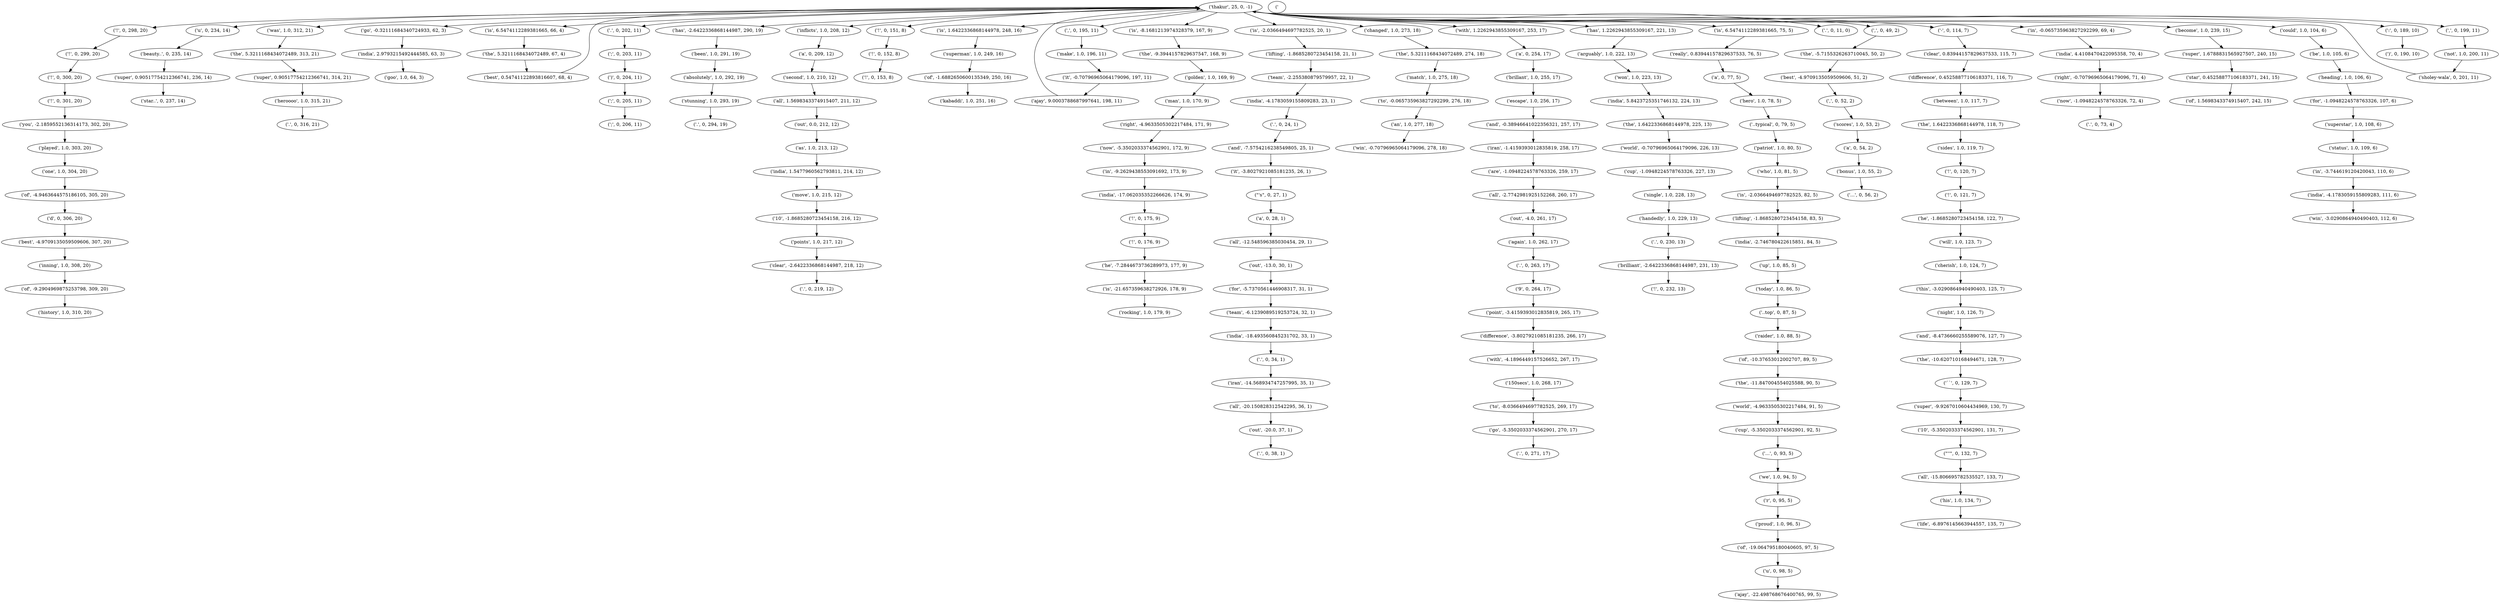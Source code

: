 strict digraph "" {
"('kabaddi', 1.0, 251, 16)";
"('!', 0, 298, 20)";
"('!', 0, 152, 8)";
"('u', 0, 98, 5)";
"('..top', 0, 87, 5)";
"('heading', 1.0, 106, 6)";
"('10', -1.8685280723454158, 216, 12)";
"('now', -5.3502033374562901, 172, 9)";
"('...', 0, 56, 2)";
"('u', 0, 234, 14)";
"('go', -0.32111684340724933, 62, 3)";
"('was', 1.0, 312, 21)";
"('played', 1.0, 303, 20)";
"('``', 0, 129, 7)";
"('!', 0, 175, 9)";
"('all', -2.7742981925152268, 260, 17)";
"('life', -6.8976145663944557, 135, 7)";
"('.', 0, 73, 4)";
"('best', -4.9709135059509606, 307, 20)";
"('of', -9.2904969875253798, 309, 20)";
"('are', -1.0948224578763326, 259, 17)";
"('.', 0, 202, 11)";
"('team', -6.1239089519253724, 32, 1)";
"('lifting', -1.8685280723454158, 83, 5)";
"('!', 0, 299, 20)";
"('ajay', 9.0003788687997641, 198, 11)";
"('history', 1.0, 310, 20)";
"('stunning', 1.0, 293, 19)";
"('world', -0.70796965064179096, 226, 13)";
"('inning', 1.0, 308, 20)";
"('india', 1.5477960562793811, 214, 12)";
"(\"''\", 0, 132, 7)";
"('india', -17.062035352266626, 174, 9)";
"('goo', 1.0, 64, 3)";
"('for', -1.0948224578763326, 107, 6)";
"('has', -2.6422336868144987, 290, 19)";
"('move', 1.0, 215, 12)";
"('win', -3.0290864940490403, 112, 6)";
"('super', 0.90517754212366741, 314, 21)";
"('scores', 1.0, 53, 2)";
"('india', 4.4108470422095358, 70, 4)";
"('arguably', 1.0, 222, 13)";
"('in', -3.744619120420043, 110, 6)";
"(\"'s\", 0, 27, 1)";
"('india', -4.1783059155809283, 23, 1)";
"('rocking', 1.0, 179, 9)";
"('.', 0, 271, 17)";
"('!', 0, 151, 8)";
"('for', -5.7370561446908317, 31, 1)";
"('cup', -5.3502033374562901, 92, 5)";
"('beauty..', 0, 235, 14)";
"('difference', -3.8027921085181235, 266, 17)";
"('";
"('super', 1.6788831565927507, 240, 15)";
"('this', -3.0290864940490403, 125, 7)";
"('the', 5.3211168434072489, 274, 18)";
"('is', 6.5474112289381665, 66, 4)";
"('inflicts', 1.0, 208, 12)";
"('is', 1.6422336868144978, 248, 16)";
"('.', 0, 34, 1)";
"('out', -4.0, 261, 17)";
"('between', 1.0, 117, 7)";
"('team', -2.255380879579957, 22, 1)";
"('cup', -1.0948224578763326, 227, 13)";
"('is', -2.0366494697782525, 82, 5)";
"('his', 1.0, 134, 7)";
"('out', -20.0, 37, 1)";
"('of', -10.37653012002707, 89, 5)";
"('.', 0, 263, 17)";
"('the', -5.7155326263710045, 50, 2)";
"('golden', 1.0, 169, 9)";
"('best', -4.9709135059509606, 51, 2)";
"('second', 1.0, 210, 12)";
"('the', 5.3211168434072489, 67, 4)";
"(',', 0, 52, 2)";
"('.', 0, 219, 12)";
"('all', 1.5698343374915407, 211, 12)";
"('.', 0, 38, 1)";
"('an', 1.0, 277, 18)";
"(';', 0, 205, 11)";
"('lifting', -1.8685280723454158, 21, 1)";
"('a', 0, 77, 5)";
"('150secs', 1.0, 268, 17)";
"('d', 0, 306, 20)";
"('difference', 0.45258877106183371, 116, 7)";
"('be', 1.0, 105, 6)";
"('will', 1.0, 123, 7)";
"('and', -8.4736660255589076, 127, 7)";
"('is', -8.1681213974328379, 167, 9)";
"('out', 0.0, 212, 12)";
"('is', -2.0366494697782525, 20, 1)";
"('and', -0.38946641022356321, 257, 17)";
"('match', 1.0, 275, 18)";
"('india', 5.8423725351746132, 224, 13)";
"('points', 1.0, 217, 12)";
"('india', -18.493560845231702, 33, 1)";
"('man', 1.0, 170, 9)";
"('!', 0, 301, 20)";
"('.', 0, 24, 1)";
"('iran', -1.4159393012835819, 258, 17)";
"('status', 1.0, 109, 6)";
"('the', 1.6422336868144978, 225, 13)";
"('changed', 1.0, 273, 18)";
"('with', 1.2262943855309167, 253, 17)";
"('.', 0, 294, 19)";
"('best', 0.54741122893816607, 68, 4)";
"('!', 0, 121, 7)";
"('it', -0.70796965064179096, 197, 11)";
"('superstar', 1.0, 108, 6)";
"('the', -9.3944157829637547, 168, 9)";
"('been', 1.0, 291, 19)";
"('!', 0, 153, 8)";
"('a', 0, 54, 2)";
"('9', 0, 264, 17)";
"('up', 1.0, 85, 5)";
"(')', 0, 204, 11)";
"('cherish', 1.0, 124, 7)";
"('ajay', -22.498768676400765, 99, 5)";
"('!', 0, 232, 13)";
"('all', -15.806695782535527, 133, 7)";
"('brilliant', -2.6422336868144987, 231, 13)";
"('a', 0, 209, 12)";
"('today', 1.0, 86, 5)";
"('hero', 1.0, 78, 5)";
"('clear', 0.83944157829637533, 115, 7)";
"('go', -5.3502033374562901, 270, 17)";
"('to', -8.0366494697782525, 269, 17)";
"('heroooo', 1.0, 315, 21)";
"('all', -20.150828312542295, 36, 1)";
"('has', 1.2262943855309167, 221, 13)";
"('of', 1.5698343374915407, 242, 15)";
"('point', -3.4159393012835819, 265, 17)";
"('iran', -14.568934747257995, 35, 1)";
"('star..', 0, 237, 14)";
"('with', -4.1896449157526652, 267, 17)";
"('all', -12.548596385030454, 29, 1)";
"('is', 6.5474112289381665, 75, 5)";
"('super', 0.90517754212366741, 236, 14)";
"('raider', 1.0, 88, 5)";
"('clear', -2.6422336868144987, 218, 12)";
"('really', 0.83944157829637533, 76, 5)";
"('!', 0, 176, 9)";
"('proud', 1.0, 96, 5)";
"('single', 1.0, 228, 13)";
"('it', -3.8027921085181235, 26, 1)";
"('of', -1.6882650600135349, 250, 16)";
"('india', -4.1783059155809283, 111, 6)";
"('brillant', 1.0, 255, 17)";
"('india', 2.9793215492444585, 63, 3)";
"('night', 1.0, 126, 7)";
"('star', 0.45258877106183371, 241, 15)";
"('you', -2.1859552136314173, 302, 20)";
"('a', 0, 254, 17)";
"('!', 0, 300, 20)";
"('sides', 1.0, 119, 7)";
"('the', 1.6422336868144978, 118, 7)";
"('out', -13.0, 30, 1)";
"('again', 1.0, 262, 17)";
"('.', 0, 230, 13)";
"('to', -0.065735963827292299, 276, 18)";
"('he', -1.8685280723454158, 122, 7)";
"(',', 0, 49, 2)";
"('the', 5.3211168434072489, 313, 21)";
"('thakur', 25, 0, -1)";
"('.', 0, 11, 0)";
"('-', 0, 114, 7)";
"(';', 0, 206, 11)";
"('the', -11.847004554025588, 90, 5)";
"('is', -21.657359638272926, 178, 9)";
"('who', 1.0, 81, 5)";
"('he', -7.2844673736289973, 177, 9)";
"('we', 1.0, 94, 5)";
"('of', -4.9463644575186105, 305, 20)";
"('in', -0.065735963827292299, 69, 4)";
"('...', 0, 93, 5)";
"('of', -19.064795180040605, 97, 5)";
"('won', 1.0, 223, 13)";
"('super', -9.9267010604434969, 130, 7)";
"('handedly', 1.0, 229, 13)";
"('india', -2.746780422615851, 84, 5)";
"('sholey-wala', 0, 201, 11)";
"('become', 1.0, 239, 15)";
"('.', 0, 316, 21)";
"('..typical', 0, 79, 5)";
"('and', -7.5754216238549805, 25, 1)";
"('bonus', 1.0, 55, 2)";
"('make', 1.0, 196, 11)";
"(',', 0, 195, 11)";
"('right', -4.9633505302217484, 171, 9)";
"('one', 1.0, 304, 20)";
"('absolutely', 1.0, 292, 19)";
"('now', -1.0948224578763326, 72, 4)";
"('r', 0, 95, 5)";
"('patriot', 1.0, 80, 5)";
"('not', 1.0, 200, 11)";
"('win', -0.70796965064179096, 278, 18)";
"(',', 0, 199, 11)";
"(';', 0, 203, 11)";
"('as', 1.0, 213, 12)";
"('in', -9.2629438553091692, 173, 9)";
"('!', 0, 120, 7)";
"('a', 0, 28, 1)";
"('superman', 1.0, 249, 16)";
"('world', -4.9633505302217484, 91, 5)";
"('right', -0.70796965064179096, 71, 4)";
"('could', 1.0, 104, 6)";
"('the', -10.620710168494671, 128, 7)";
"('10', -5.3502033374562901, 131, 7)";
"('escape', 1.0, 256, 17)";
"(')', 0, 190, 10)";
"('!', 0, 298, 20)" -> "('!', 0, 299, 20)";
"('!', 0, 152, 8)" -> "('!', 0, 153, 8)";
"('u', 0, 98, 5)" -> "('ajay', -22.498768676400765, 99, 5)";
"('..top', 0, 87, 5)" -> "('raider', 1.0, 88, 5)";
"('heading', 1.0, 106, 6)" -> "('for', -1.0948224578763326, 107, 6)";
"('10', -1.8685280723454158, 216, 12)" -> "('points', 1.0, 217, 12)";
"('now', -5.3502033374562901, 172, 9)" -> "('in', -9.2629438553091692, 173, 9)";
"('u', 0, 234, 14)" -> "('beauty..', 0, 235, 14)";
"('go', -0.32111684340724933, 62, 3)" -> "('india', 2.9793215492444585, 63, 3)";
"('was', 1.0, 312, 21)" -> "('the', 5.3211168434072489, 313, 21)";
"('played', 1.0, 303, 20)" -> "('one', 1.0, 304, 20)";
"('``', 0, 129, 7)" -> "('super', -9.9267010604434969, 130, 7)";
"('!', 0, 175, 9)" -> "('!', 0, 176, 9)";
"('all', -2.7742981925152268, 260, 17)" -> "('out', -4.0, 261, 17)";
"('best', -4.9709135059509606, 307, 20)" -> "('inning', 1.0, 308, 20)";
"('of', -9.2904969875253798, 309, 20)" -> "('history', 1.0, 310, 20)";
"('are', -1.0948224578763326, 259, 17)" -> "('all', -2.7742981925152268, 260, 17)";
"('.', 0, 202, 11)" -> "(';', 0, 203, 11)";
"('team', -6.1239089519253724, 32, 1)" -> "('india', -18.493560845231702, 33, 1)";
"('lifting', -1.8685280723454158, 83, 5)" -> "('india', -2.746780422615851, 84, 5)";
"('!', 0, 299, 20)" -> "('!', 0, 300, 20)";
"('ajay', 9.0003788687997641, 198, 11)" -> "('thakur', 25, 0, -1)";
"('stunning', 1.0, 293, 19)" -> "('.', 0, 294, 19)";
"('world', -0.70796965064179096, 226, 13)" -> "('cup', -1.0948224578763326, 227, 13)";
"('inning', 1.0, 308, 20)" -> "('of', -9.2904969875253798, 309, 20)";
"('india', 1.5477960562793811, 214, 12)" -> "('move', 1.0, 215, 12)";
"(\"''\", 0, 132, 7)" -> "('all', -15.806695782535527, 133, 7)";
"('india', -17.062035352266626, 174, 9)" -> "('!', 0, 175, 9)";
"('for', -1.0948224578763326, 107, 6)" -> "('superstar', 1.0, 108, 6)";
"('has', -2.6422336868144987, 290, 19)" -> "('been', 1.0, 291, 19)";
"('move', 1.0, 215, 12)" -> "('10', -1.8685280723454158, 216, 12)";
"('super', 0.90517754212366741, 314, 21)" -> "('heroooo', 1.0, 315, 21)";
"('scores', 1.0, 53, 2)" -> "('a', 0, 54, 2)";
"('india', 4.4108470422095358, 70, 4)" -> "('right', -0.70796965064179096, 71, 4)";
"('arguably', 1.0, 222, 13)" -> "('won', 1.0, 223, 13)";
"('in', -3.744619120420043, 110, 6)" -> "('india', -4.1783059155809283, 111, 6)";
"(\"'s\", 0, 27, 1)" -> "('a', 0, 28, 1)";
"('india', -4.1783059155809283, 23, 1)" -> "('.', 0, 24, 1)";
"('!', 0, 151, 8)" -> "('!', 0, 152, 8)";
"('for', -5.7370561446908317, 31, 1)" -> "('team', -6.1239089519253724, 32, 1)";
"('cup', -5.3502033374562901, 92, 5)" -> "('...', 0, 93, 5)";
"('beauty..', 0, 235, 14)" -> "('super', 0.90517754212366741, 236, 14)";
"('difference', -3.8027921085181235, 266, 17)" -> "('with', -4.1896449157526652, 267, 17)";
"(':', 0, 189, 10)" -> "(')', 0, 190, 10)";
"('super', 1.6788831565927507, 240, 15)" -> "('star', 0.45258877106183371, 241, 15)";
"('this', -3.0290864940490403, 125, 7)" -> "('night', 1.0, 126, 7)";
"('the', 5.3211168434072489, 274, 18)" -> "('match', 1.0, 275, 18)";
"('is', 6.5474112289381665, 66, 4)" -> "('the', 5.3211168434072489, 67, 4)";
"('inflicts', 1.0, 208, 12)" -> "('a', 0, 209, 12)";
"('is', 1.6422336868144978, 248, 16)" -> "('superman', 1.0, 249, 16)";
"('.', 0, 34, 1)" -> "('iran', -14.568934747257995, 35, 1)";
"('out', -4.0, 261, 17)" -> "('again', 1.0, 262, 17)";
"('between', 1.0, 117, 7)" -> "('the', 1.6422336868144978, 118, 7)";
"('team', -2.255380879579957, 22, 1)" -> "('india', -4.1783059155809283, 23, 1)";
"('cup', -1.0948224578763326, 227, 13)" -> "('single', 1.0, 228, 13)";
"('is', -2.0366494697782525, 82, 5)" -> "('lifting', -1.8685280723454158, 83, 5)";
"('his', 1.0, 134, 7)" -> "('life', -6.8976145663944557, 135, 7)";
"('out', -20.0, 37, 1)" -> "('.', 0, 38, 1)";
"('of', -10.37653012002707, 89, 5)" -> "('the', -11.847004554025588, 90, 5)";
"('.', 0, 263, 17)" -> "('9', 0, 264, 17)";
"('the', -5.7155326263710045, 50, 2)" -> "('best', -4.9709135059509606, 51, 2)";
"('golden', 1.0, 169, 9)" -> "('man', 1.0, 170, 9)";
"('best', -4.9709135059509606, 51, 2)" -> "(',', 0, 52, 2)";
"('second', 1.0, 210, 12)" -> "('all', 1.5698343374915407, 211, 12)";
"('the', 5.3211168434072489, 67, 4)" -> "('best', 0.54741122893816607, 68, 4)";
"(',', 0, 52, 2)" -> "('scores', 1.0, 53, 2)";
"('all', 1.5698343374915407, 211, 12)" -> "('out', 0.0, 212, 12)";
"('an', 1.0, 277, 18)" -> "('win', -0.70796965064179096, 278, 18)";
"(';', 0, 205, 11)" -> "(';', 0, 206, 11)";
"('lifting', -1.8685280723454158, 21, 1)" -> "('team', -2.255380879579957, 22, 1)";
"('a', 0, 77, 5)" -> "('hero', 1.0, 78, 5)";
"('150secs', 1.0, 268, 17)" -> "('to', -8.0366494697782525, 269, 17)";
"('d', 0, 306, 20)" -> "('best', -4.9709135059509606, 307, 20)";
"('difference', 0.45258877106183371, 116, 7)" -> "('between', 1.0, 117, 7)";
"('be', 1.0, 105, 6)" -> "('heading', 1.0, 106, 6)";
"('will', 1.0, 123, 7)" -> "('cherish', 1.0, 124, 7)";
"('and', -8.4736660255589076, 127, 7)" -> "('the', -10.620710168494671, 128, 7)";
"('is', -8.1681213974328379, 167, 9)" -> "('the', -9.3944157829637547, 168, 9)";
"('out', 0.0, 212, 12)" -> "('as', 1.0, 213, 12)";
"('is', -2.0366494697782525, 20, 1)" -> "('lifting', -1.8685280723454158, 21, 1)";
"('and', -0.38946641022356321, 257, 17)" -> "('iran', -1.4159393012835819, 258, 17)";
"('match', 1.0, 275, 18)" -> "('to', -0.065735963827292299, 276, 18)";
"('india', 5.8423725351746132, 224, 13)" -> "('the', 1.6422336868144978, 225, 13)";
"('points', 1.0, 217, 12)" -> "('clear', -2.6422336868144987, 218, 12)";
"('india', -18.493560845231702, 33, 1)" -> "('.', 0, 34, 1)";
"('man', 1.0, 170, 9)" -> "('right', -4.9633505302217484, 171, 9)";
"('!', 0, 301, 20)" -> "('you', -2.1859552136314173, 302, 20)";
"('.', 0, 24, 1)" -> "('and', -7.5754216238549805, 25, 1)";
"('iran', -1.4159393012835819, 258, 17)" -> "('are', -1.0948224578763326, 259, 17)";
"('status', 1.0, 109, 6)" -> "('in', -3.744619120420043, 110, 6)";
"('the', 1.6422336868144978, 225, 13)" -> "('world', -0.70796965064179096, 226, 13)";
"('changed', 1.0, 273, 18)" -> "('the', 5.3211168434072489, 274, 18)";
"('with', 1.2262943855309167, 253, 17)" -> "('a', 0, 254, 17)";
"('best', 0.54741122893816607, 68, 4)" -> "('thakur', 25, 0, -1)";
"('!', 0, 121, 7)" -> "('he', -1.8685280723454158, 122, 7)";
"('it', -0.70796965064179096, 197, 11)" -> "('ajay', 9.0003788687997641, 198, 11)";
"('superstar', 1.0, 108, 6)" -> "('status', 1.0, 109, 6)";
"('the', -9.3944157829637547, 168, 9)" -> "('golden', 1.0, 169, 9)";
"('been', 1.0, 291, 19)" -> "('absolutely', 1.0, 292, 19)";
"('a', 0, 54, 2)" -> "('bonus', 1.0, 55, 2)";
"('9', 0, 264, 17)" -> "('point', -3.4159393012835819, 265, 17)";
"('up', 1.0, 85, 5)" -> "('today', 1.0, 86, 5)";
"(')', 0, 204, 11)" -> "(';', 0, 205, 11)";
"('cherish', 1.0, 124, 7)" -> "('this', -3.0290864940490403, 125, 7)";
"('all', -15.806695782535527, 133, 7)" -> "('his', 1.0, 134, 7)";
"('brilliant', -2.6422336868144987, 231, 13)" -> "('!', 0, 232, 13)";
"('a', 0, 209, 12)" -> "('second', 1.0, 210, 12)";
"('today', 1.0, 86, 5)" -> "('..top', 0, 87, 5)";
"('hero', 1.0, 78, 5)" -> "('..typical', 0, 79, 5)";
"('clear', 0.83944157829637533, 115, 7)" -> "('difference', 0.45258877106183371, 116, 7)";
"('go', -5.3502033374562901, 270, 17)" -> "('.', 0, 271, 17)";
"('to', -8.0366494697782525, 269, 17)" -> "('go', -5.3502033374562901, 270, 17)";
"('heroooo', 1.0, 315, 21)" -> "('.', 0, 316, 21)";
"('all', -20.150828312542295, 36, 1)" -> "('out', -20.0, 37, 1)";
"('has', 1.2262943855309167, 221, 13)" -> "('arguably', 1.0, 222, 13)";
"('point', -3.4159393012835819, 265, 17)" -> "('difference', -3.8027921085181235, 266, 17)";
"('iran', -14.568934747257995, 35, 1)" -> "('all', -20.150828312542295, 36, 1)";
"('with', -4.1896449157526652, 267, 17)" -> "('150secs', 1.0, 268, 17)";
"('all', -12.548596385030454, 29, 1)" -> "('out', -13.0, 30, 1)";
"('is', 6.5474112289381665, 75, 5)" -> "('really', 0.83944157829637533, 76, 5)";
"('super', 0.90517754212366741, 236, 14)" -> "('star..', 0, 237, 14)";
"('raider', 1.0, 88, 5)" -> "('of', -10.37653012002707, 89, 5)";
"('clear', -2.6422336868144987, 218, 12)" -> "('.', 0, 219, 12)";
"('really', 0.83944157829637533, 76, 5)" -> "('a', 0, 77, 5)";
"('!', 0, 176, 9)" -> "('he', -7.2844673736289973, 177, 9)";
"('proud', 1.0, 96, 5)" -> "('of', -19.064795180040605, 97, 5)";
"('single', 1.0, 228, 13)" -> "('handedly', 1.0, 229, 13)";
"('it', -3.8027921085181235, 26, 1)" -> "(\"'s\", 0, 27, 1)";
"('of', -1.6882650600135349, 250, 16)" -> "('kabaddi', 1.0, 251, 16)";
"('india', -4.1783059155809283, 111, 6)" -> "('win', -3.0290864940490403, 112, 6)";
"('brillant', 1.0, 255, 17)" -> "('escape', 1.0, 256, 17)";
"('india', 2.9793215492444585, 63, 3)" -> "('goo', 1.0, 64, 3)";
"('night', 1.0, 126, 7)" -> "('and', -8.4736660255589076, 127, 7)";
"('star', 0.45258877106183371, 241, 15)" -> "('of', 1.5698343374915407, 242, 15)";
"('you', -2.1859552136314173, 302, 20)" -> "('played', 1.0, 303, 20)";
"('a', 0, 254, 17)" -> "('brillant', 1.0, 255, 17)";
"('!', 0, 300, 20)" -> "('!', 0, 301, 20)";
"('sides', 1.0, 119, 7)" -> "('!', 0, 120, 7)";
"('the', 1.6422336868144978, 118, 7)" -> "('sides', 1.0, 119, 7)";
"('out', -13.0, 30, 1)" -> "('for', -5.7370561446908317, 31, 1)";
"('again', 1.0, 262, 17)" -> "('.', 0, 263, 17)";
"('.', 0, 230, 13)" -> "('brilliant', -2.6422336868144987, 231, 13)";
"('to', -0.065735963827292299, 276, 18)" -> "('an', 1.0, 277, 18)";
"('he', -1.8685280723454158, 122, 7)" -> "('will', 1.0, 123, 7)";
"(',', 0, 49, 2)" -> "('the', -5.7155326263710045, 50, 2)";
"('the', 5.3211168434072489, 313, 21)" -> "('super', 0.90517754212366741, 314, 21)";
"('thakur', 25, 0, -1)" -> "('has', -2.6422336868144987, 290, 19)";
"('thakur', 25, 0, -1)" -> "('was', 1.0, 312, 21)";
"('thakur', 25, 0, -1)" -> "('is', -8.1681213974328379, 167, 9)";
"('thakur', 25, 0, -1)" -> "(',', 0, 195, 11)";
"('thakur', 25, 0, -1)" -> "('could', 1.0, 104, 6)";
"('thakur', 25, 0, -1)" -> "('is', -2.0366494697782525, 20, 1)";
"('thakur', 25, 0, -1)" -> "('u', 0, 234, 14)";
"('thakur', 25, 0, -1)" -> "('.', 0, 11, 0)";
"('thakur', 25, 0, -1)" -> "('-', 0, 114, 7)";
"('thakur', 25, 0, -1)" -> "(',', 0, 49, 2)";
"('thakur', 25, 0, -1)" -> "('go', -0.32111684340724933, 62, 3)";
"('thakur', 25, 0, -1)" -> "('.', 0, 202, 11)";
"('thakur', 25, 0, -1)" -> "(',', 0, 199, 11)";
"('thakur', 25, 0, -1)" -> "('changed', 1.0, 273, 18)";
"('thakur', 25, 0, -1)" -> "('!', 0, 151, 8)";
"('thakur', 25, 0, -1)" -> "('with', 1.2262943855309167, 253, 17)";
"('thakur', 25, 0, -1)" -> "('in', -0.065735963827292299, 69, 4)";
"('thakur', 25, 0, -1)" -> "('has', 1.2262943855309167, 221, 13)";
"('thakur', 25, 0, -1)" -> "('!', 0, 298, 20)";
"('thakur', 25, 0, -1)" -> "(':', 0, 189, 10)";
"('thakur', 25, 0, -1)" -> "('is', 6.5474112289381665, 66, 4)";
"('thakur', 25, 0, -1)" -> "('inflicts', 1.0, 208, 12)";
"('thakur', 25, 0, -1)" -> "('is', 1.6422336868144978, 248, 16)";
"('thakur', 25, 0, -1)" -> "('is', 6.5474112289381665, 75, 5)";
"('thakur', 25, 0, -1)" -> "('become', 1.0, 239, 15)";
"('-', 0, 114, 7)" -> "('clear', 0.83944157829637533, 115, 7)";
"('the', -11.847004554025588, 90, 5)" -> "('world', -4.9633505302217484, 91, 5)";
"('is', -21.657359638272926, 178, 9)" -> "('rocking', 1.0, 179, 9)";
"('who', 1.0, 81, 5)" -> "('is', -2.0366494697782525, 82, 5)";
"('he', -7.2844673736289973, 177, 9)" -> "('is', -21.657359638272926, 178, 9)";
"('we', 1.0, 94, 5)" -> "('r', 0, 95, 5)";
"('of', -4.9463644575186105, 305, 20)" -> "('d', 0, 306, 20)";
"('in', -0.065735963827292299, 69, 4)" -> "('india', 4.4108470422095358, 70, 4)";
"('...', 0, 93, 5)" -> "('we', 1.0, 94, 5)";
"('of', -19.064795180040605, 97, 5)" -> "('u', 0, 98, 5)";
"('won', 1.0, 223, 13)" -> "('india', 5.8423725351746132, 224, 13)";
"('super', -9.9267010604434969, 130, 7)" -> "('10', -5.3502033374562901, 131, 7)";
"('handedly', 1.0, 229, 13)" -> "('.', 0, 230, 13)";
"('india', -2.746780422615851, 84, 5)" -> "('up', 1.0, 85, 5)";
"('sholey-wala', 0, 201, 11)" -> "('thakur', 25, 0, -1)";
"('become', 1.0, 239, 15)" -> "('super', 1.6788831565927507, 240, 15)";
"('..typical', 0, 79, 5)" -> "('patriot', 1.0, 80, 5)";
"('and', -7.5754216238549805, 25, 1)" -> "('it', -3.8027921085181235, 26, 1)";
"('bonus', 1.0, 55, 2)" -> "('...', 0, 56, 2)";
"('make', 1.0, 196, 11)" -> "('it', -0.70796965064179096, 197, 11)";
"(',', 0, 195, 11)" -> "('make', 1.0, 196, 11)";
"('right', -4.9633505302217484, 171, 9)" -> "('now', -5.3502033374562901, 172, 9)";
"('one', 1.0, 304, 20)" -> "('of', -4.9463644575186105, 305, 20)";
"('absolutely', 1.0, 292, 19)" -> "('stunning', 1.0, 293, 19)";
"('now', -1.0948224578763326, 72, 4)" -> "('.', 0, 73, 4)";
"('r', 0, 95, 5)" -> "('proud', 1.0, 96, 5)";
"('patriot', 1.0, 80, 5)" -> "('who', 1.0, 81, 5)";
"('not', 1.0, 200, 11)" -> "('sholey-wala', 0, 201, 11)";
"(',', 0, 199, 11)" -> "('not', 1.0, 200, 11)";
"(';', 0, 203, 11)" -> "(')', 0, 204, 11)";
"('as', 1.0, 213, 12)" -> "('india', 1.5477960562793811, 214, 12)";
"('in', -9.2629438553091692, 173, 9)" -> "('india', -17.062035352266626, 174, 9)";
"('!', 0, 120, 7)" -> "('!', 0, 121, 7)";
"('a', 0, 28, 1)" -> "('all', -12.548596385030454, 29, 1)";
"('superman', 1.0, 249, 16)" -> "('of', -1.6882650600135349, 250, 16)";
"('world', -4.9633505302217484, 91, 5)" -> "('cup', -5.3502033374562901, 92, 5)";
"('right', -0.70796965064179096, 71, 4)" -> "('now', -1.0948224578763326, 72, 4)";
"('could', 1.0, 104, 6)" -> "('be', 1.0, 105, 6)";
"('the', -10.620710168494671, 128, 7)" -> "('``', 0, 129, 7)";
"('10', -5.3502033374562901, 131, 7)" -> "(\"''\", 0, 132, 7)";
"('escape', 1.0, 256, 17)" -> "('and', -0.38946641022356321, 257, 17)";
}
